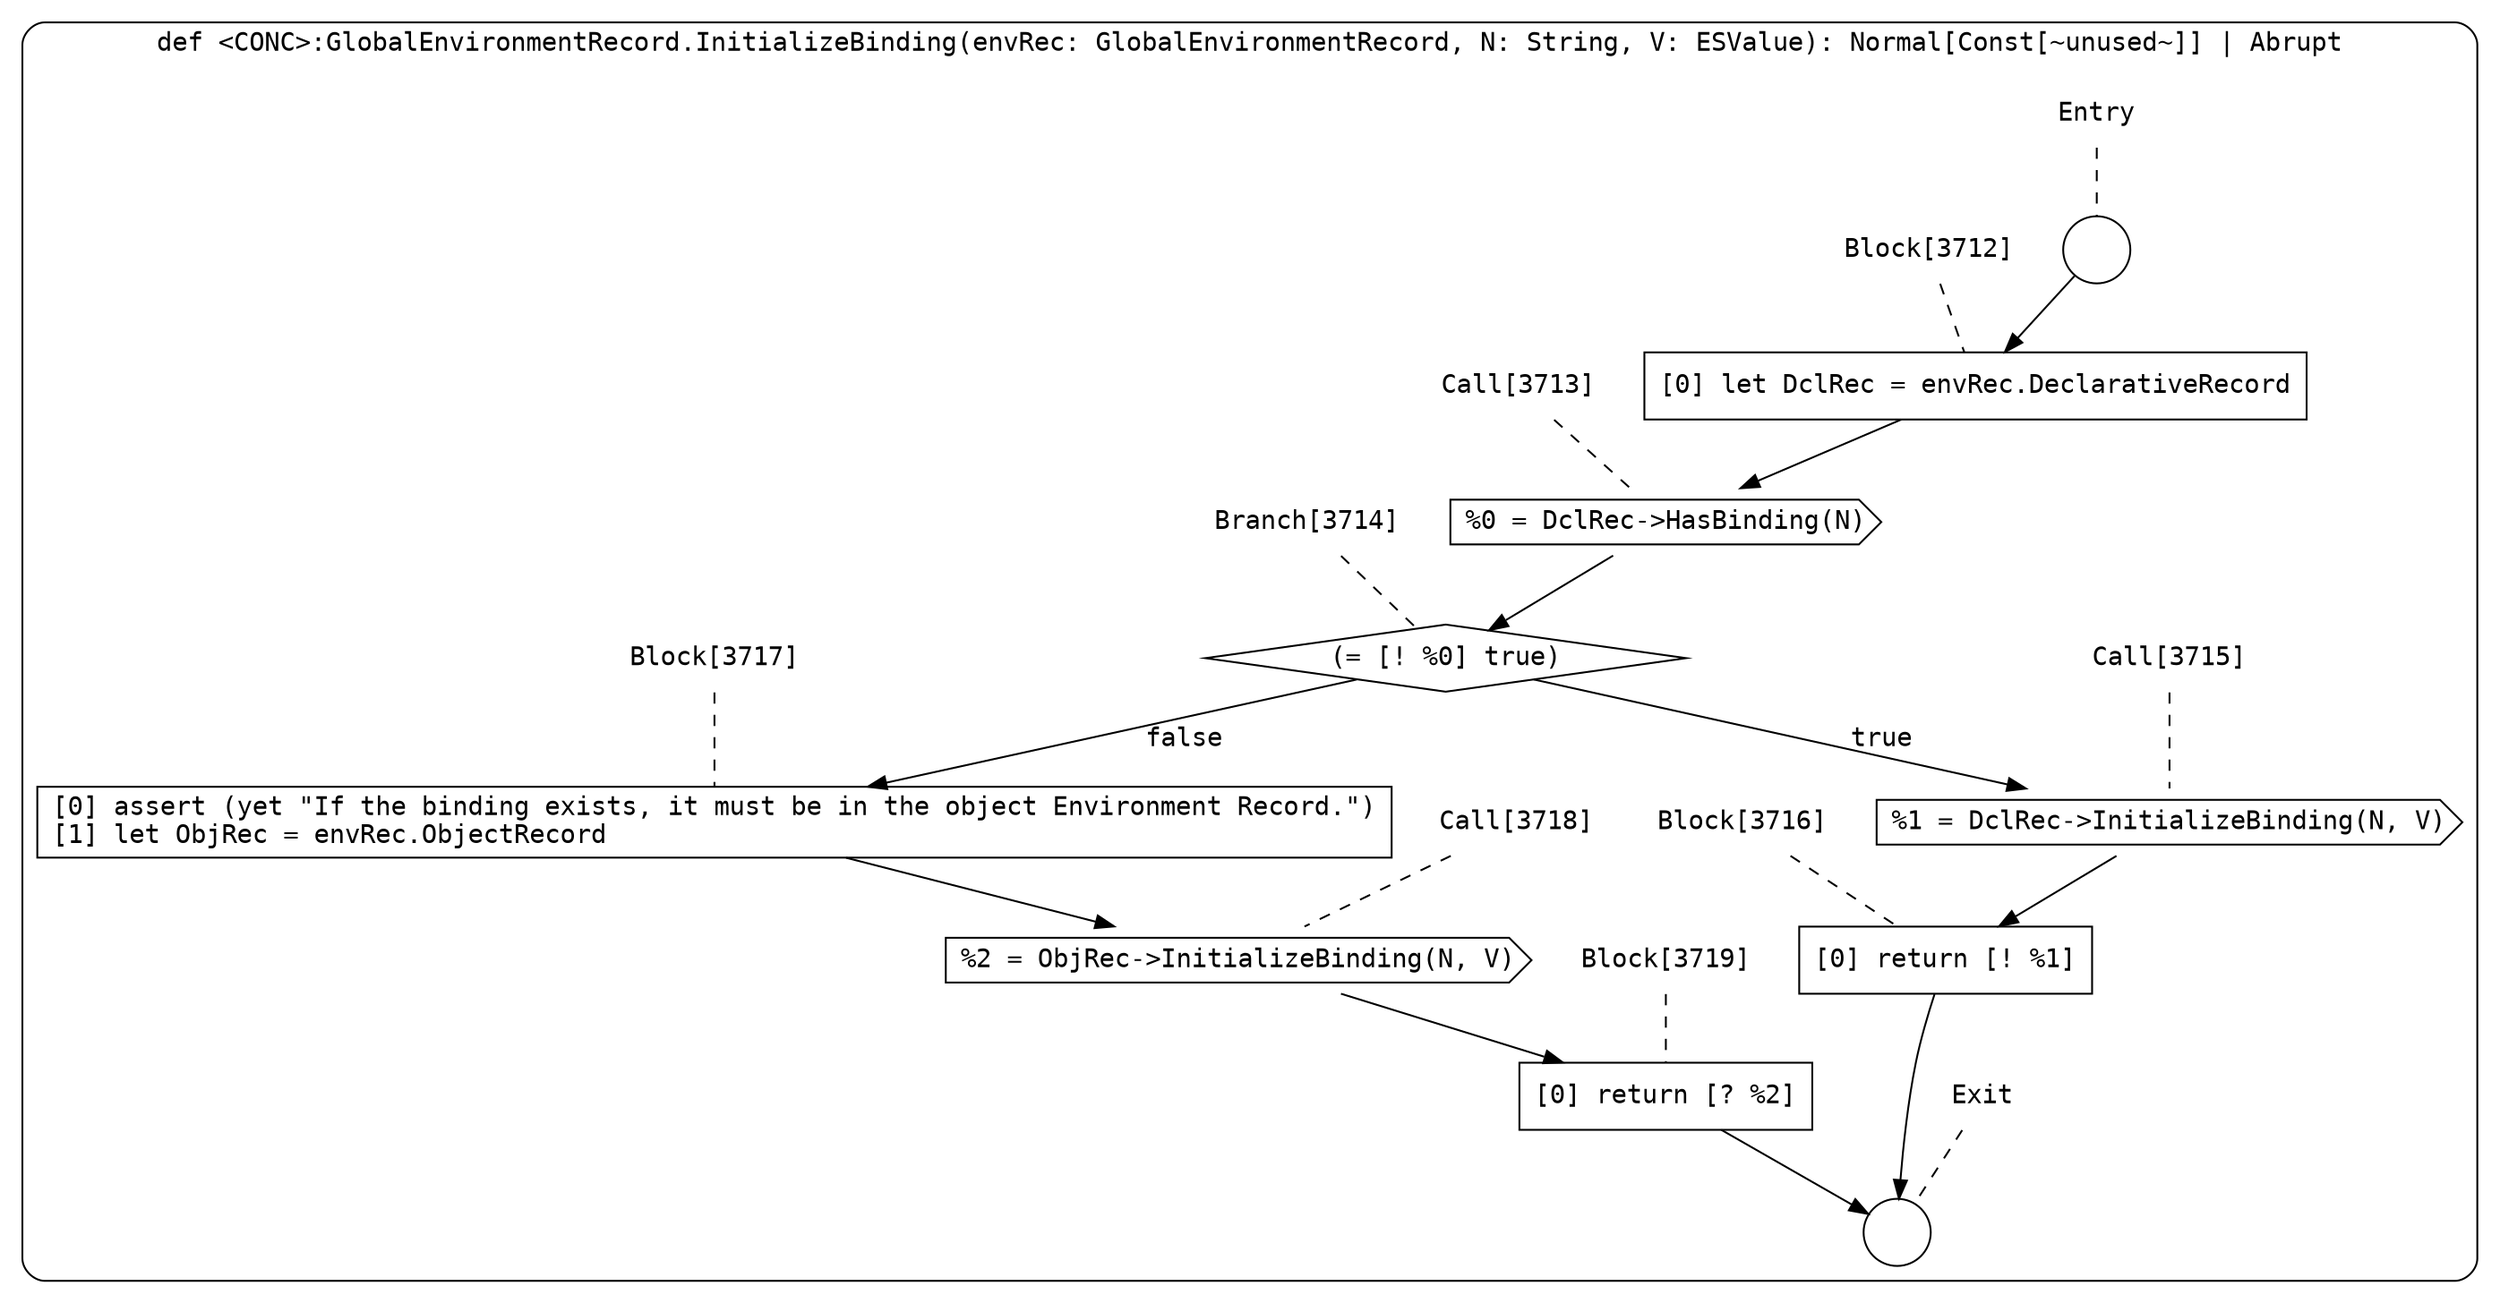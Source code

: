 digraph {
  graph [fontname = "Consolas"]
  node [fontname = "Consolas"]
  edge [fontname = "Consolas"]
  subgraph cluster1001 {
    label = "def <CONC>:GlobalEnvironmentRecord.InitializeBinding(envRec: GlobalEnvironmentRecord, N: String, V: ESValue): Normal[Const[~unused~]] | Abrupt"
    style = rounded
    cluster1001_entry_name [shape=none, label=<<font color="black">Entry</font>>]
    cluster1001_entry_name -> cluster1001_entry [arrowhead=none, color="black", style=dashed]
    cluster1001_entry [shape=circle label=" " color="black" fillcolor="white" style=filled]
    cluster1001_entry -> node3712 [color="black"]
    cluster1001_exit_name [shape=none, label=<<font color="black">Exit</font>>]
    cluster1001_exit_name -> cluster1001_exit [arrowhead=none, color="black", style=dashed]
    cluster1001_exit [shape=circle label=" " color="black" fillcolor="white" style=filled]
    node3712_name [shape=none, label=<<font color="black">Block[3712]</font>>]
    node3712_name -> node3712 [arrowhead=none, color="black", style=dashed]
    node3712 [shape=box, label=<<font color="black">[0] let DclRec = envRec.DeclarativeRecord<BR ALIGN="LEFT"/></font>> color="black" fillcolor="white", style=filled]
    node3712 -> node3713 [color="black"]
    node3713_name [shape=none, label=<<font color="black">Call[3713]</font>>]
    node3713_name -> node3713 [arrowhead=none, color="black", style=dashed]
    node3713 [shape=cds, label=<<font color="black">%0 = DclRec-&gt;HasBinding(N)</font>> color="black" fillcolor="white", style=filled]
    node3713 -> node3714 [color="black"]
    node3714_name [shape=none, label=<<font color="black">Branch[3714]</font>>]
    node3714_name -> node3714 [arrowhead=none, color="black", style=dashed]
    node3714 [shape=diamond, label=<<font color="black">(= [! %0] true)</font>> color="black" fillcolor="white", style=filled]
    node3714 -> node3715 [label=<<font color="black">true</font>> color="black"]
    node3714 -> node3717 [label=<<font color="black">false</font>> color="black"]
    node3715_name [shape=none, label=<<font color="black">Call[3715]</font>>]
    node3715_name -> node3715 [arrowhead=none, color="black", style=dashed]
    node3715 [shape=cds, label=<<font color="black">%1 = DclRec-&gt;InitializeBinding(N, V)</font>> color="black" fillcolor="white", style=filled]
    node3715 -> node3716 [color="black"]
    node3717_name [shape=none, label=<<font color="black">Block[3717]</font>>]
    node3717_name -> node3717 [arrowhead=none, color="black", style=dashed]
    node3717 [shape=box, label=<<font color="black">[0] assert (yet &quot;If the binding exists, it must be in the object Environment Record.&quot;)<BR ALIGN="LEFT"/>[1] let ObjRec = envRec.ObjectRecord<BR ALIGN="LEFT"/></font>> color="black" fillcolor="white", style=filled]
    node3717 -> node3718 [color="black"]
    node3716_name [shape=none, label=<<font color="black">Block[3716]</font>>]
    node3716_name -> node3716 [arrowhead=none, color="black", style=dashed]
    node3716 [shape=box, label=<<font color="black">[0] return [! %1]<BR ALIGN="LEFT"/></font>> color="black" fillcolor="white", style=filled]
    node3716 -> cluster1001_exit [color="black"]
    node3718_name [shape=none, label=<<font color="black">Call[3718]</font>>]
    node3718_name -> node3718 [arrowhead=none, color="black", style=dashed]
    node3718 [shape=cds, label=<<font color="black">%2 = ObjRec-&gt;InitializeBinding(N, V)</font>> color="black" fillcolor="white", style=filled]
    node3718 -> node3719 [color="black"]
    node3719_name [shape=none, label=<<font color="black">Block[3719]</font>>]
    node3719_name -> node3719 [arrowhead=none, color="black", style=dashed]
    node3719 [shape=box, label=<<font color="black">[0] return [? %2]<BR ALIGN="LEFT"/></font>> color="black" fillcolor="white", style=filled]
    node3719 -> cluster1001_exit [color="black"]
  }
}